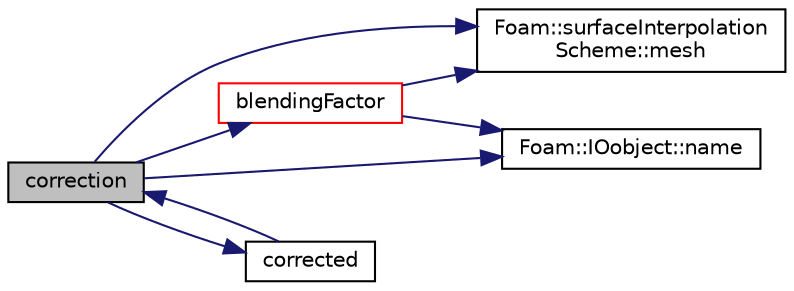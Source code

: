 digraph "correction"
{
  bgcolor="transparent";
  edge [fontname="Helvetica",fontsize="10",labelfontname="Helvetica",labelfontsize="10"];
  node [fontname="Helvetica",fontsize="10",shape=record];
  rankdir="LR";
  Node46 [label="correction",height=0.2,width=0.4,color="black", fillcolor="grey75", style="filled", fontcolor="black"];
  Node46 -> Node47 [color="midnightblue",fontsize="10",style="solid",fontname="Helvetica"];
  Node47 [label="blendingFactor",height=0.2,width=0.4,color="red",URL="$a24033.html#a04e8a7d5e7e25e7b04e427a68885ab2b",tooltip="Return the face-based blending factor. "];
  Node47 -> Node48 [color="midnightblue",fontsize="10",style="solid",fontname="Helvetica"];
  Node48 [label="Foam::surfaceInterpolation\lScheme::mesh",height=0.2,width=0.4,color="black",URL="$a24109.html#a470f06cfb9b6ee887cd85d63de275607",tooltip="Return mesh reference. "];
  Node47 -> Node49 [color="midnightblue",fontsize="10",style="solid",fontname="Helvetica"];
  Node49 [label="Foam::IOobject::name",height=0.2,width=0.4,color="black",URL="$a27249.html#acc80e00a8ac919288fb55bd14cc88bf6",tooltip="Return name. "];
  Node46 -> Node51 [color="midnightblue",fontsize="10",style="solid",fontname="Helvetica"];
  Node51 [label="corrected",height=0.2,width=0.4,color="black",URL="$a24033.html#a09ea734bf81e6dc77b1347909d536fc1",tooltip="Return true if this scheme uses an explicit correction. "];
  Node51 -> Node46 [color="midnightblue",fontsize="10",style="solid",fontname="Helvetica"];
  Node46 -> Node48 [color="midnightblue",fontsize="10",style="solid",fontname="Helvetica"];
  Node46 -> Node49 [color="midnightblue",fontsize="10",style="solid",fontname="Helvetica"];
}
